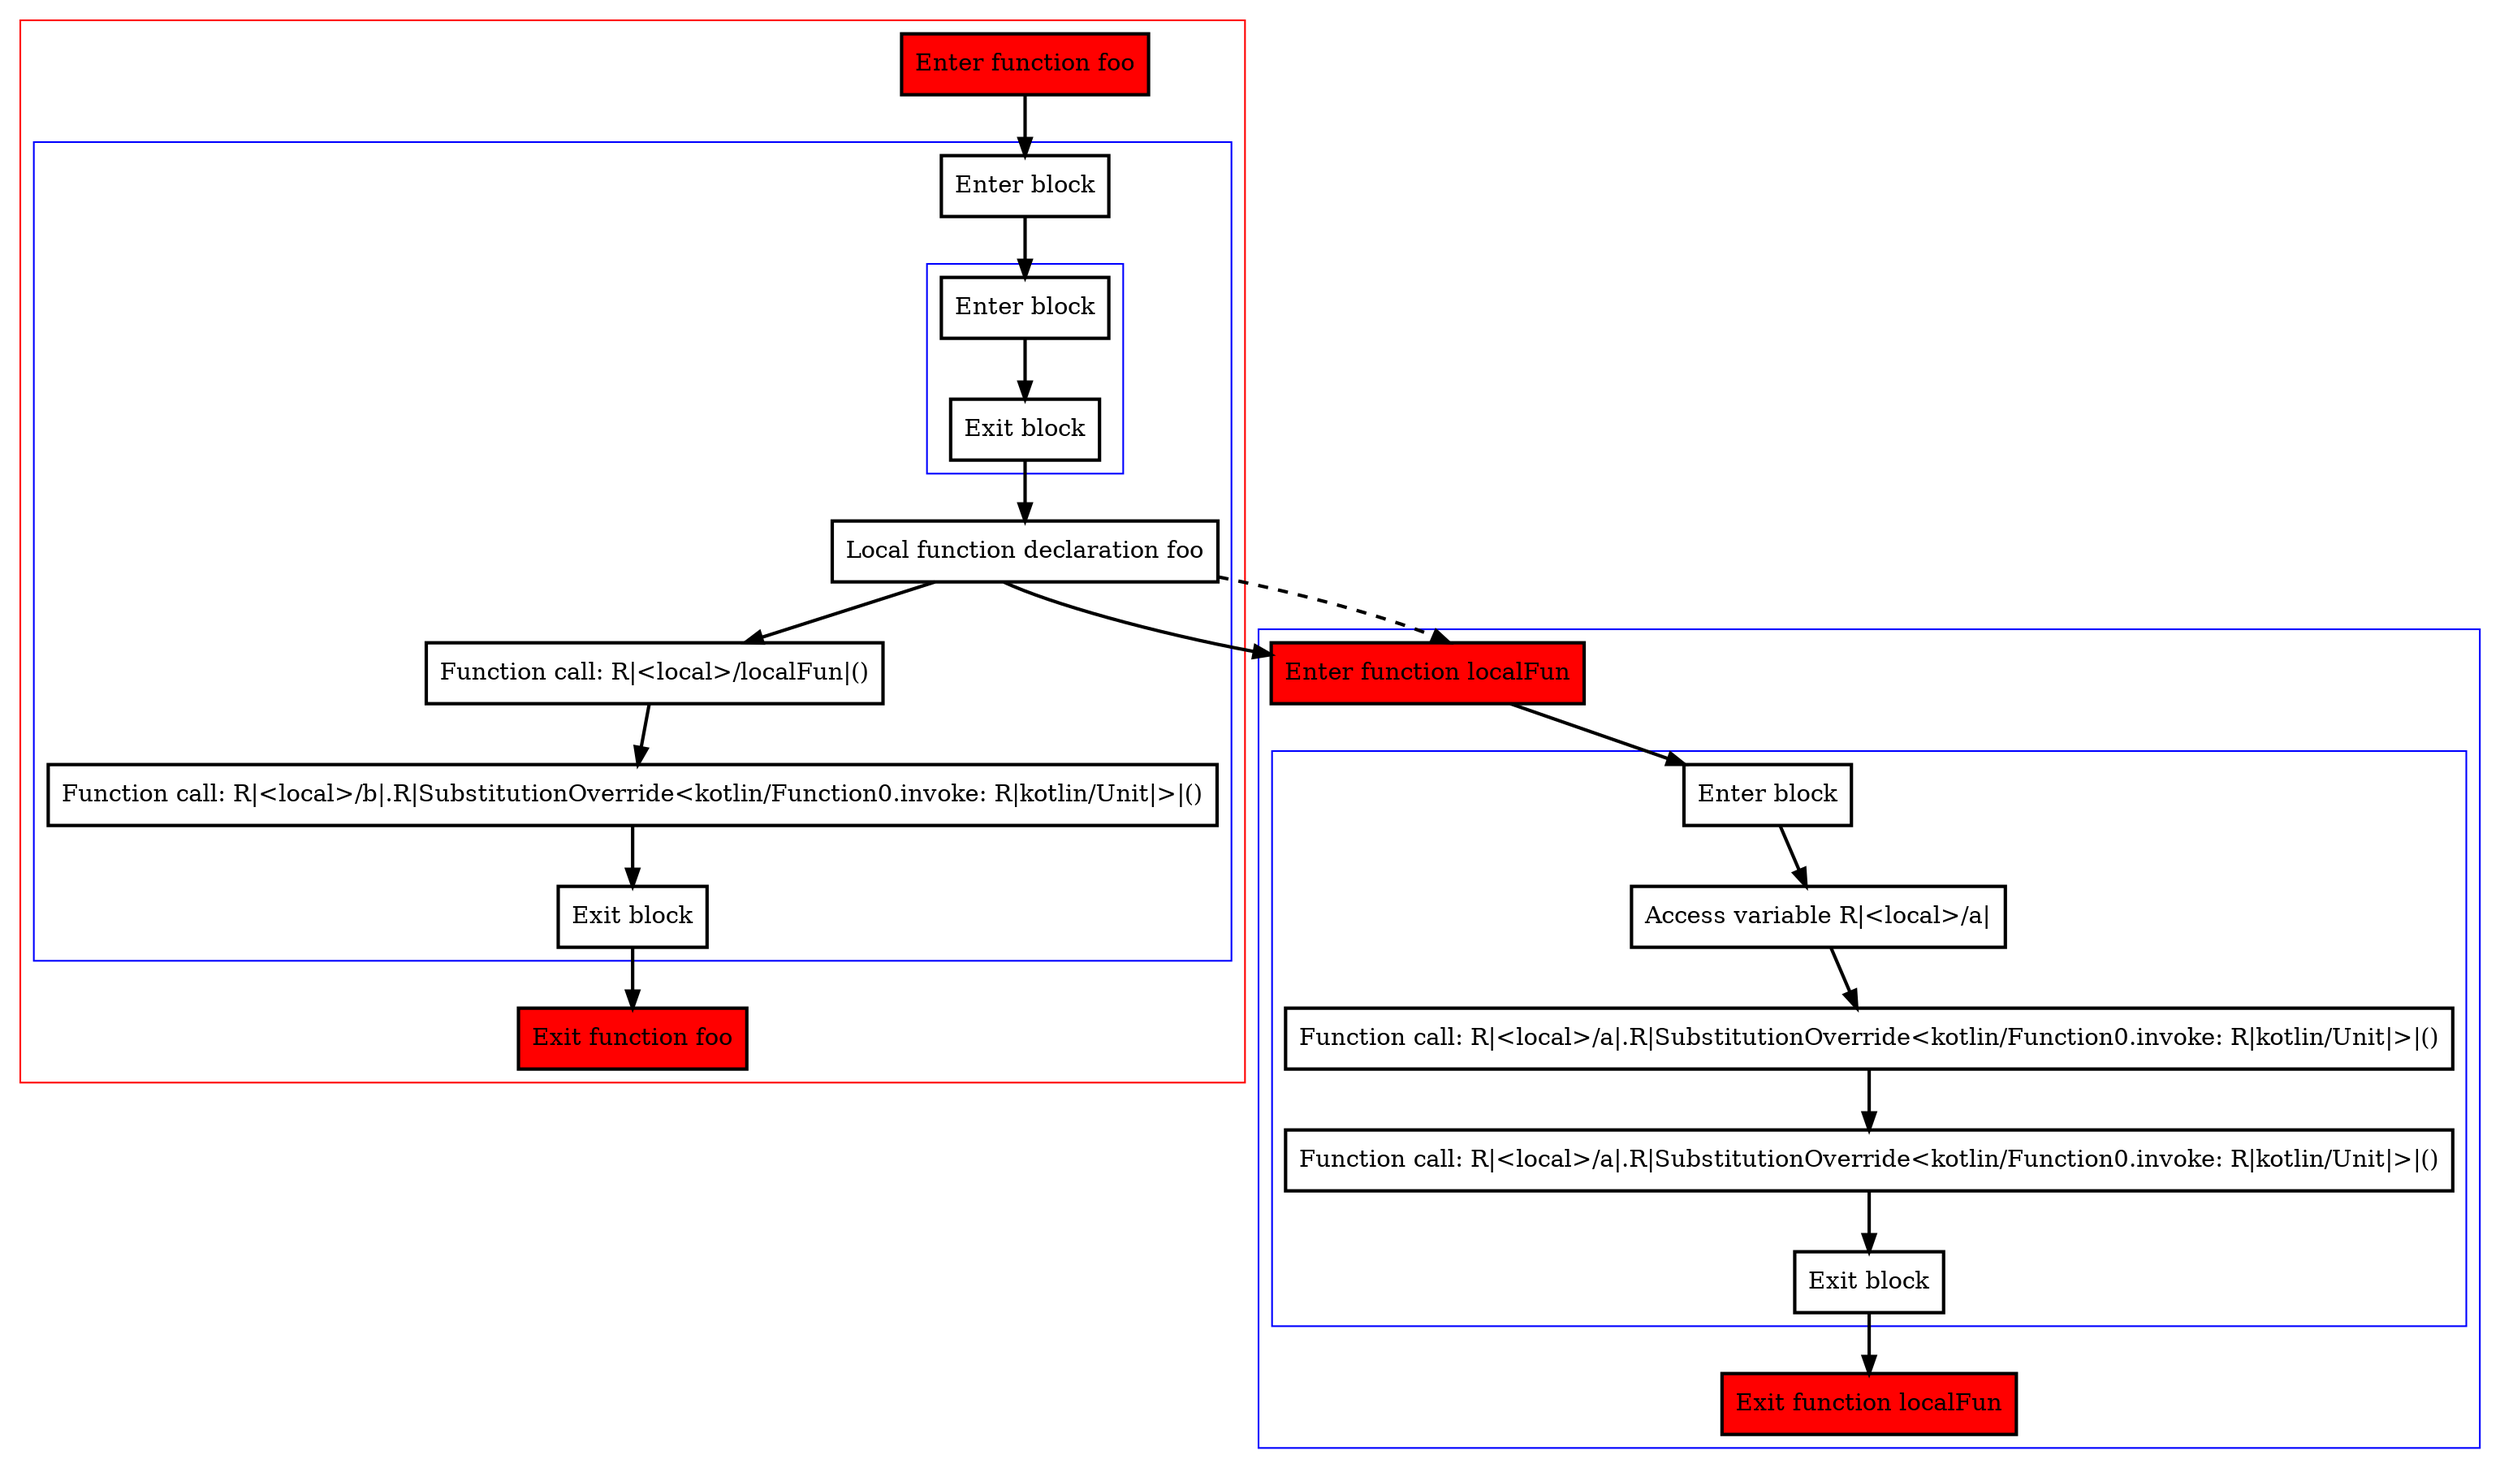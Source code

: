 digraph inLocalFunction_kt {
    graph [nodesep=3]
    node [shape=box penwidth=2]
    edge [penwidth=2]

    subgraph cluster_0 {
        color=red
        0 [label="Enter function foo" style="filled" fillcolor=red];
        subgraph cluster_1 {
            color=blue
            1 [label="Enter block"];
            subgraph cluster_2 {
                color=blue
                2 [label="Enter block"];
                3 [label="Exit block"];
            }
            4 [label="Local function declaration foo"];
            5 [label="Function call: R|<local>/localFun|()"];
            6 [label="Function call: R|<local>/b|.R|SubstitutionOverride<kotlin/Function0.invoke: R|kotlin/Unit|>|()"];
            7 [label="Exit block"];
        }
        8 [label="Exit function foo" style="filled" fillcolor=red];
    }
    subgraph cluster_3 {
        color=blue
        9 [label="Enter function localFun" style="filled" fillcolor=red];
        subgraph cluster_4 {
            color=blue
            10 [label="Enter block"];
            11 [label="Access variable R|<local>/a|"];
            12 [label="Function call: R|<local>/a|.R|SubstitutionOverride<kotlin/Function0.invoke: R|kotlin/Unit|>|()"];
            13 [label="Function call: R|<local>/a|.R|SubstitutionOverride<kotlin/Function0.invoke: R|kotlin/Unit|>|()"];
            14 [label="Exit block"];
        }
        15 [label="Exit function localFun" style="filled" fillcolor=red];
    }
    0 -> {1};
    1 -> {2};
    2 -> {3};
    3 -> {4};
    4 -> {9 5};
    4 -> {9} [style=dashed];
    5 -> {6};
    6 -> {7};
    7 -> {8};
    9 -> {10};
    10 -> {11};
    11 -> {12};
    12 -> {13};
    13 -> {14};
    14 -> {15};

}

